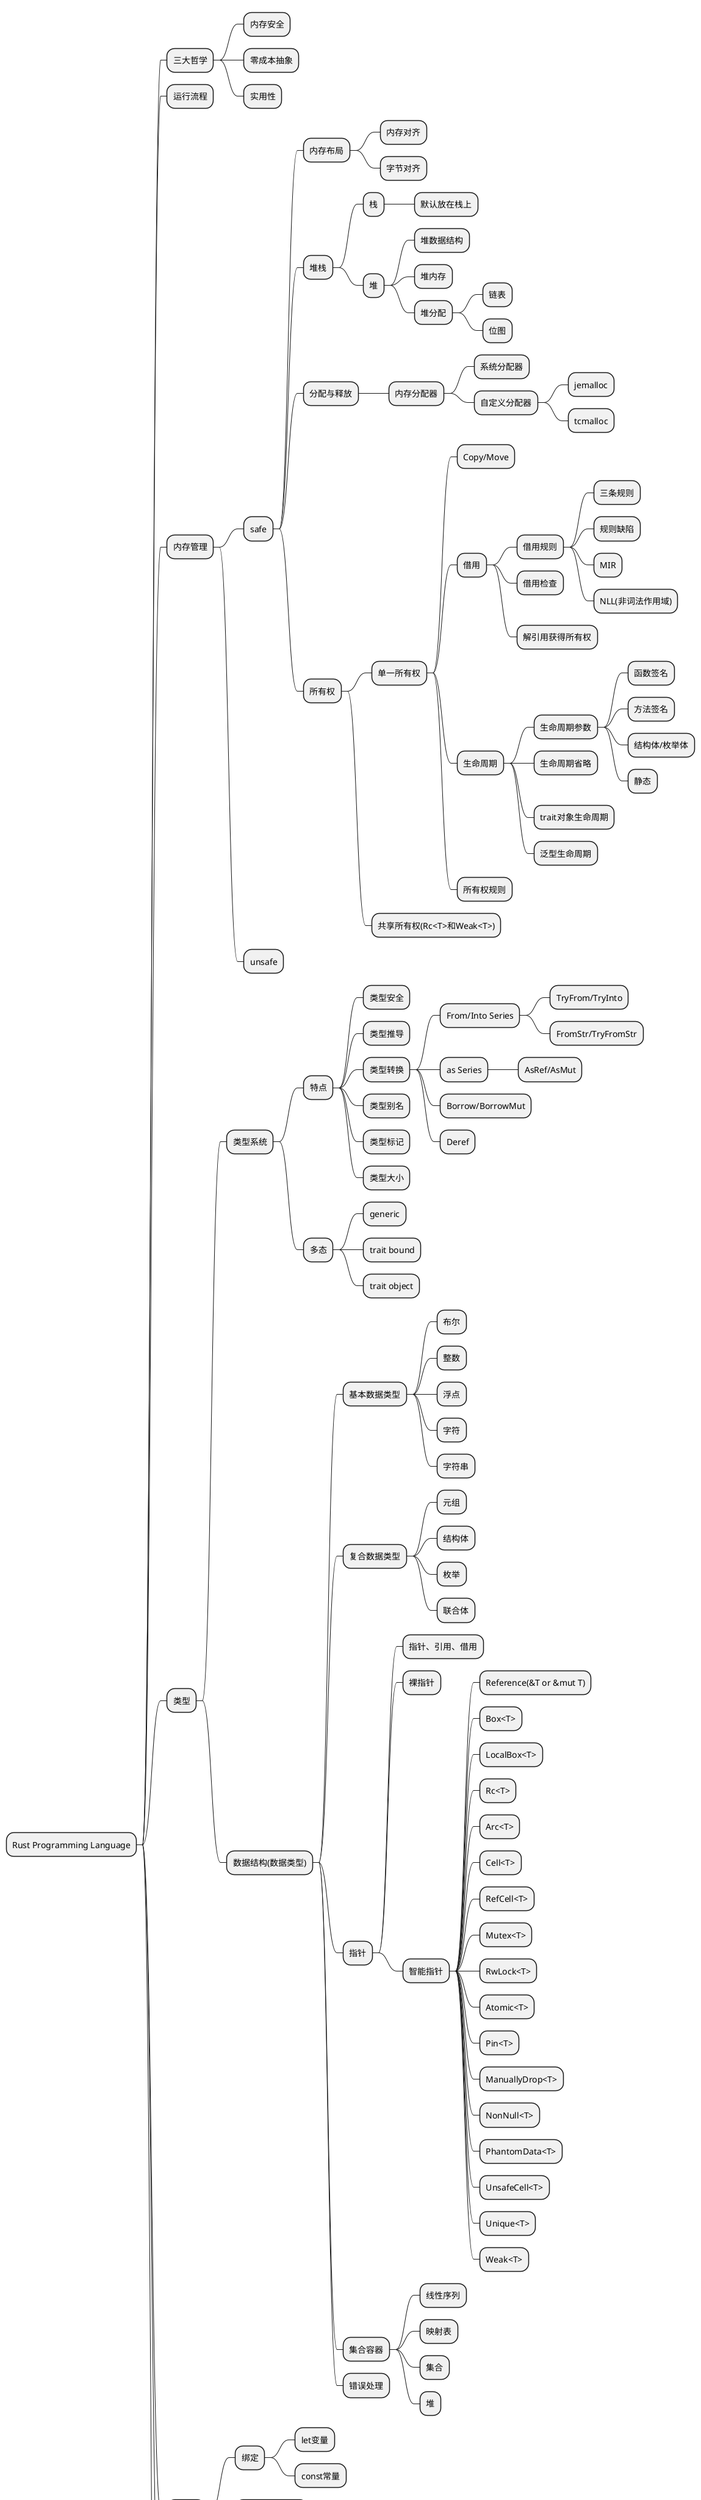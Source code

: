 @startmindmap
* Rust Programming Language
** 三大哲学
*** 内存安全
*** 零成本抽象
*** 实用性
** 运行流程
** 内存管理
*** safe
**** 内存布局
***** 内存对齐
***** 字节对齐
**** 堆栈
***** 栈
****** 默认放在栈上
***** 堆
****** 堆数据结构
****** 堆内存
****** 堆分配
******* 链表
******* 位图
**** 分配与释放
***** 内存分配器
****** 系统分配器
****** 自定义分配器
******* jemalloc
******* tcmalloc
**** 所有权
***** 单一所有权
****** Copy/Move
****** 借用
******* 借用规则
******** 三条规则
******** 规则缺陷
******** MIR
******** NLL(非词法作用域)
******* 借用检查
******* 解引用获得所有权
****** 生命周期
******* 生命周期参数
******** 函数签名
******** 方法签名
******** 结构体/枚举体
******** 静态
******* 生命周期省略
******* trait对象生命周期
******* 泛型生命周期
****** 所有权规则
***** 共享所有权(Rc<T>和Weak<T>)
*** unsafe
** 类型
*** 类型系统
**** 特点
***** 类型安全
***** 类型推导
***** 类型转换
****** From/Into Series
******* TryFrom/TryInto
******* FromStr/TryFromStr
****** as Series
******* AsRef/AsMut
****** Borrow/BorrowMut
****** Deref

***** 类型别名
***** 类型标记
***** 类型大小
**** 多态
***** generic
***** trait bound
***** trait object
*** 数据结构(数据类型)
**** 基本数据类型
***** 布尔
***** 整数
***** 浮点
***** 字符
***** 字符串
**** 复合数据类型
***** 元组
***** 结构体
***** 枚举
***** 联合体
**** 指针
***** 指针、引用、借用
***** 裸指针
***** 智能指针
****** Reference(&T or &mut T)
****** Box<T>
****** LocalBox<T>
****** Rc<T>
****** Arc<T>
****** Cell<T>
****** RefCell<T>
****** Mutex<T>
****** RwLock<T>
****** Atomic<T>
****** Pin<T>
****** ManuallyDrop<T>
****** NonNull<T>
****** PhantomData<T>
****** UnsafeCell<T>
****** Unique<T>
****** Weak<T>
**** 集合容器
***** 线性序列
***** 映射表
***** 集合
***** 堆
**** 错误处理
** 控制流
*** 绑定
**** let变量
**** const常量
*** 运算符与表达式
*** 条件与循环
*** 匹配
** 模块化
*** 函数
**** 闭包
*** crate
*** workspace
** 高级话题
*** 宏编程
*** 编程范式
**** 面向对象
**** 函数式
**** 响应式
**** 泛型编程
**** 元编程
*** 设计模式
**** 委托和装饰器模式
**** 工厂模式
**** 单例模式
**** 适配器模式
**** 桥接模式
**** 组合模式
**** 装饰器模式
**** 外观模式
**** 享元模式
**** 代理模式
**** 责任链模式
**** 命令模式
**** 迭代器模式
**** 中介者模式
**** 备忘录模式
**** 观察者模式
**** 状态模式
**** 策略模式
**** 模板方法模式
**** 访问者模式
*** 代码组织
*** 异常处理
*** 并发异步
*** 混合编程
*** 网络开发
**** 网络协议
**** 网络模型
@endmindmap
